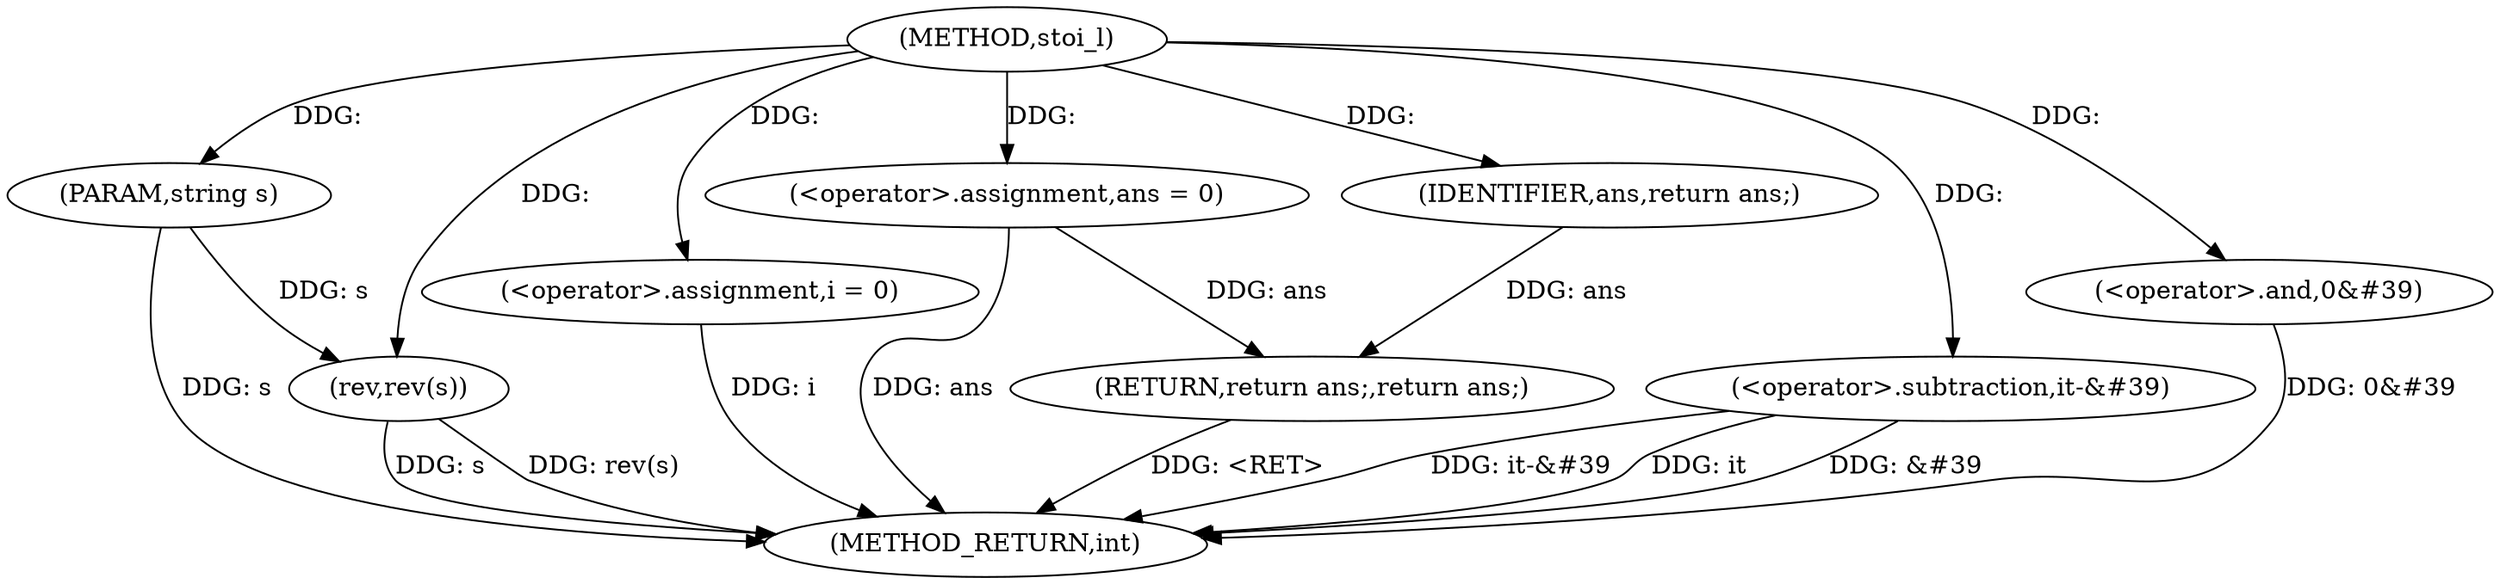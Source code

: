 digraph "stoi_l" {  
"1001770" [label = "(METHOD,stoi_l)" ]
"1001793" [label = "(METHOD_RETURN,int)" ]
"1001771" [label = "(PARAM,string s)" ]
"1001774" [label = "(<operator>.assignment,ans = 0)" ]
"1001777" [label = "(rev,rev(s))" ]
"1001780" [label = "(<operator>.assignment,i = 0)" ]
"1001784" [label = "(<operator>.subtraction,it-&#39)" ]
"1001788" [label = "(<operator>.and,0&#39)" ]
"1001791" [label = "(RETURN,return ans;,return ans;)" ]
"1001792" [label = "(IDENTIFIER,ans,return ans;)" ]
  "1001771" -> "1001793"  [ label = "DDG: s"] 
  "1001774" -> "1001793"  [ label = "DDG: ans"] 
  "1001777" -> "1001793"  [ label = "DDG: s"] 
  "1001777" -> "1001793"  [ label = "DDG: rev(s)"] 
  "1001780" -> "1001793"  [ label = "DDG: i"] 
  "1001784" -> "1001793"  [ label = "DDG: &#39"] 
  "1001784" -> "1001793"  [ label = "DDG: it-&#39"] 
  "1001788" -> "1001793"  [ label = "DDG: 0&#39"] 
  "1001791" -> "1001793"  [ label = "DDG: <RET>"] 
  "1001784" -> "1001793"  [ label = "DDG: it"] 
  "1001770" -> "1001771"  [ label = "DDG: "] 
  "1001770" -> "1001774"  [ label = "DDG: "] 
  "1001770" -> "1001780"  [ label = "DDG: "] 
  "1001792" -> "1001791"  [ label = "DDG: ans"] 
  "1001774" -> "1001791"  [ label = "DDG: ans"] 
  "1001771" -> "1001777"  [ label = "DDG: s"] 
  "1001770" -> "1001777"  [ label = "DDG: "] 
  "1001770" -> "1001784"  [ label = "DDG: "] 
  "1001770" -> "1001788"  [ label = "DDG: "] 
  "1001770" -> "1001792"  [ label = "DDG: "] 
}
